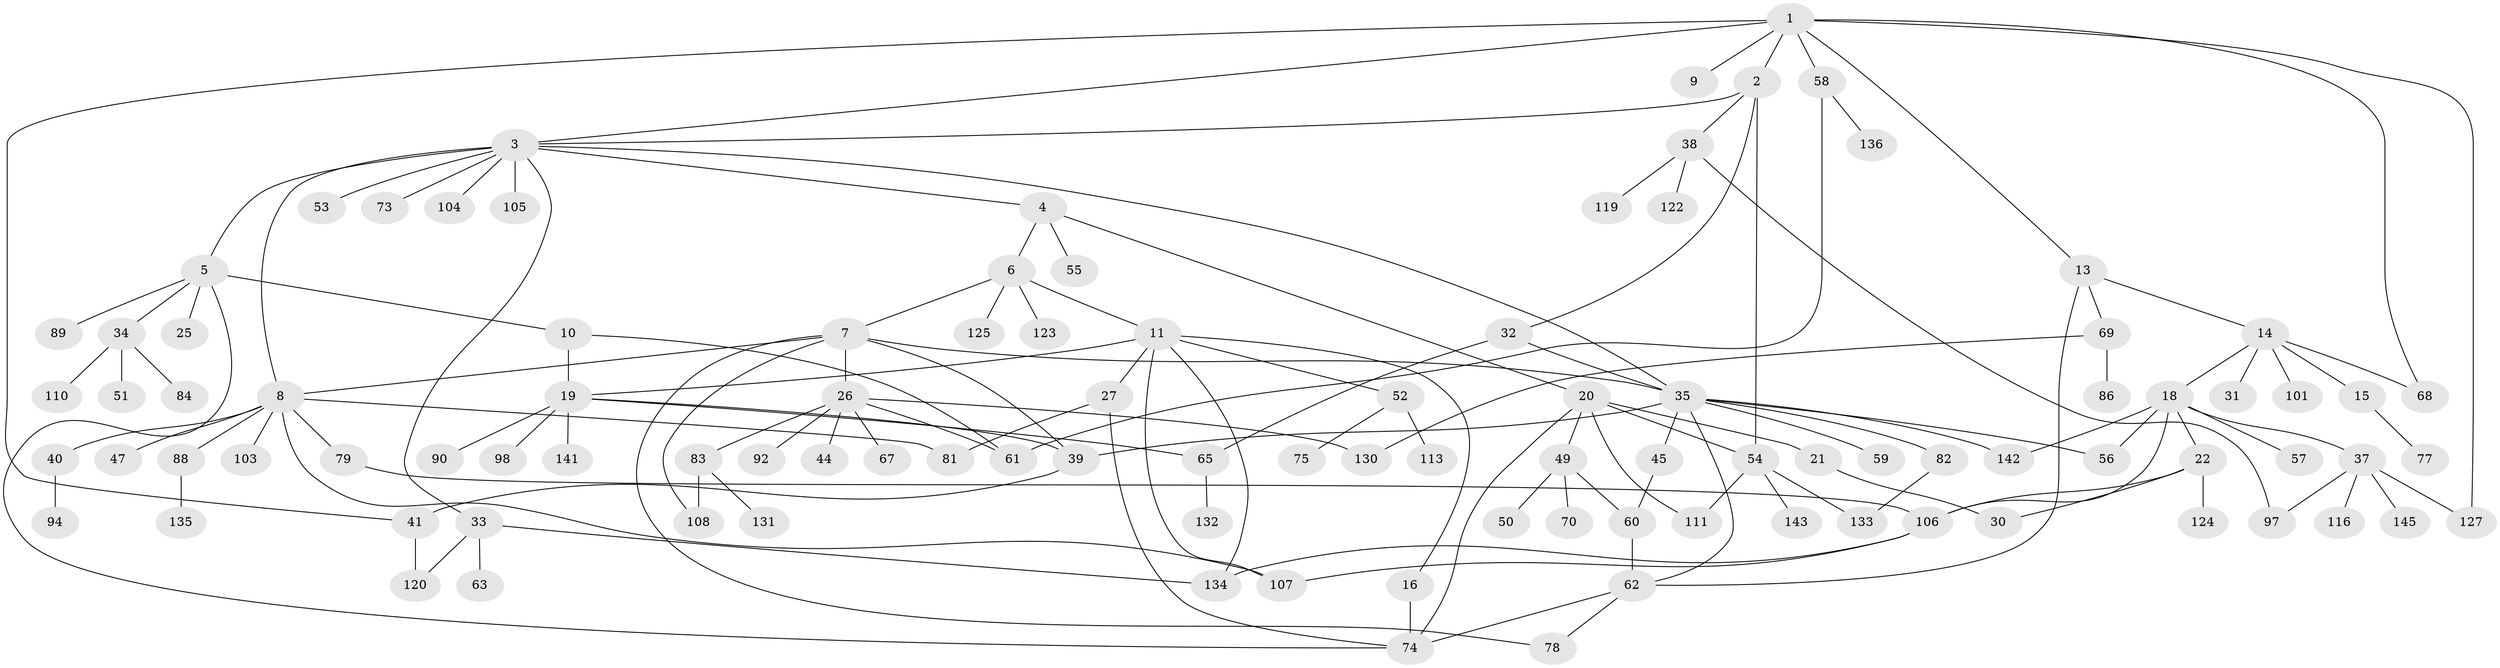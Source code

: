 // original degree distribution, {6: 0.0547945205479452, 11: 0.00684931506849315, 5: 0.03424657534246575, 7: 0.02054794520547945, 1: 0.3424657534246575, 3: 0.17123287671232876, 4: 0.0958904109589041, 2: 0.273972602739726}
// Generated by graph-tools (version 1.1) at 2025/41/03/06/25 10:41:27]
// undirected, 104 vertices, 141 edges
graph export_dot {
graph [start="1"]
  node [color=gray90,style=filled];
  1 [super="+17"];
  2 [super="+71"];
  3 [super="+42"];
  4 [super="+140"];
  5 [super="+23"];
  6 [super="+114"];
  7 [super="+46"];
  8 [super="+64"];
  9;
  10 [super="+29"];
  11 [super="+12"];
  13 [super="+99"];
  14 [super="+115"];
  15 [super="+138"];
  16;
  18 [super="+85"];
  19 [super="+66"];
  20 [super="+24"];
  21 [super="+72"];
  22 [super="+102"];
  25;
  26 [super="+28"];
  27 [super="+96"];
  30;
  31;
  32;
  33 [super="+129"];
  34;
  35 [super="+36"];
  37 [super="+43"];
  38 [super="+121"];
  39 [super="+80"];
  40 [super="+48"];
  41;
  44;
  45;
  47;
  49;
  50 [super="+112"];
  51;
  52 [super="+93"];
  53 [super="+95"];
  54 [super="+126"];
  55;
  56;
  57;
  58;
  59;
  60;
  61;
  62 [super="+87"];
  63;
  65;
  67;
  68 [super="+76"];
  69 [super="+139"];
  70;
  73;
  74 [super="+100"];
  75;
  77 [super="+117"];
  78 [super="+118"];
  79 [super="+128"];
  81;
  82;
  83;
  84;
  86;
  88;
  89 [super="+91"];
  90;
  92;
  94;
  97;
  98;
  101;
  103;
  104;
  105;
  106 [super="+109"];
  107;
  108;
  110;
  111 [super="+146"];
  113;
  116;
  119;
  120;
  122;
  123;
  124;
  125;
  127 [super="+137"];
  130;
  131;
  132;
  133;
  134 [super="+144"];
  135;
  136;
  141;
  142;
  143;
  145;
  1 -- 2;
  1 -- 9;
  1 -- 13;
  1 -- 58;
  1 -- 3;
  1 -- 68;
  1 -- 41;
  1 -- 127;
  2 -- 3;
  2 -- 32;
  2 -- 38;
  2 -- 54;
  3 -- 4;
  3 -- 5;
  3 -- 8;
  3 -- 33;
  3 -- 73;
  3 -- 104;
  3 -- 105;
  3 -- 35;
  3 -- 53;
  4 -- 6;
  4 -- 20;
  4 -- 55;
  5 -- 10;
  5 -- 25;
  5 -- 34;
  5 -- 74;
  5 -- 89;
  6 -- 7;
  6 -- 11;
  6 -- 123;
  6 -- 125;
  7 -- 26;
  7 -- 35;
  7 -- 108;
  7 -- 8;
  7 -- 39;
  7 -- 78;
  8 -- 40;
  8 -- 47;
  8 -- 88;
  8 -- 103;
  8 -- 107;
  8 -- 81;
  8 -- 79;
  10 -- 61;
  10 -- 19;
  11 -- 19;
  11 -- 27;
  11 -- 134;
  11 -- 107;
  11 -- 16;
  11 -- 52;
  13 -- 14;
  13 -- 69;
  13 -- 62;
  14 -- 15;
  14 -- 18;
  14 -- 31;
  14 -- 101;
  14 -- 68;
  15 -- 77;
  16 -- 74;
  18 -- 22;
  18 -- 37;
  18 -- 57;
  18 -- 56;
  18 -- 142;
  18 -- 106;
  19 -- 98;
  19 -- 141;
  19 -- 65;
  19 -- 90;
  19 -- 39;
  20 -- 21;
  20 -- 49;
  20 -- 111;
  20 -- 74;
  20 -- 54;
  21 -- 30;
  22 -- 30;
  22 -- 124;
  22 -- 106;
  26 -- 44;
  26 -- 67;
  26 -- 83;
  26 -- 92;
  26 -- 61;
  26 -- 130;
  27 -- 81;
  27 -- 74;
  32 -- 65;
  32 -- 35;
  33 -- 63;
  33 -- 120;
  33 -- 134;
  34 -- 51;
  34 -- 84;
  34 -- 110;
  35 -- 62;
  35 -- 82;
  35 -- 142;
  35 -- 39;
  35 -- 56;
  35 -- 59;
  35 -- 45;
  37 -- 145;
  37 -- 97;
  37 -- 116;
  37 -- 127;
  38 -- 119;
  38 -- 122;
  38 -- 97;
  39 -- 41;
  40 -- 94;
  41 -- 120;
  45 -- 60;
  49 -- 50;
  49 -- 60;
  49 -- 70;
  52 -- 75;
  52 -- 113;
  54 -- 143;
  54 -- 133;
  54 -- 111;
  58 -- 136;
  58 -- 61;
  60 -- 62;
  62 -- 78;
  62 -- 74;
  65 -- 132;
  69 -- 86;
  69 -- 130;
  79 -- 106;
  82 -- 133;
  83 -- 108;
  83 -- 131;
  88 -- 135;
  106 -- 134;
  106 -- 107;
}
